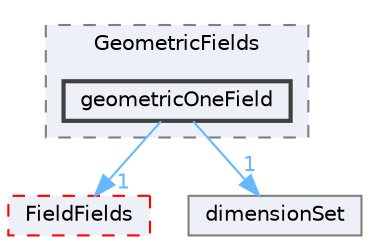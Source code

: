 digraph "src/OpenFOAM/fields/GeometricFields/geometricOneField"
{
 // LATEX_PDF_SIZE
  bgcolor="transparent";
  edge [fontname=Helvetica,fontsize=10,labelfontname=Helvetica,labelfontsize=10];
  node [fontname=Helvetica,fontsize=10,shape=box,height=0.2,width=0.4];
  compound=true
  subgraph clusterdir_99558e6cce2e782cc8c86fe4c767e1e1 {
    graph [ bgcolor="#edf0f7", pencolor="grey50", label="GeometricFields", fontname=Helvetica,fontsize=10 style="filled,dashed", URL="dir_99558e6cce2e782cc8c86fe4c767e1e1.html",tooltip=""]
  dir_3fe5c6ba658aa1bce054286b6bc64dba [label="geometricOneField", fillcolor="#edf0f7", color="grey25", style="filled,bold", URL="dir_3fe5c6ba658aa1bce054286b6bc64dba.html",tooltip=""];
  }
  dir_8eb3a7b50b56ddbfb00a2ddef0a44ff7 [label="FieldFields", fillcolor="#edf0f7", color="red", style="filled,dashed", URL="dir_8eb3a7b50b56ddbfb00a2ddef0a44ff7.html",tooltip=""];
  dir_ddfbc8513dac5f891eeb54fd21e599df [label="dimensionSet", fillcolor="#edf0f7", color="grey50", style="filled", URL="dir_ddfbc8513dac5f891eeb54fd21e599df.html",tooltip=""];
  dir_3fe5c6ba658aa1bce054286b6bc64dba->dir_8eb3a7b50b56ddbfb00a2ddef0a44ff7 [headlabel="1", labeldistance=1.5 headhref="dir_001623_001327.html" href="dir_001623_001327.html" color="steelblue1" fontcolor="steelblue1"];
  dir_3fe5c6ba658aa1bce054286b6bc64dba->dir_ddfbc8513dac5f891eeb54fd21e599df [headlabel="1", labeldistance=1.5 headhref="dir_001623_000951.html" href="dir_001623_000951.html" color="steelblue1" fontcolor="steelblue1"];
}
